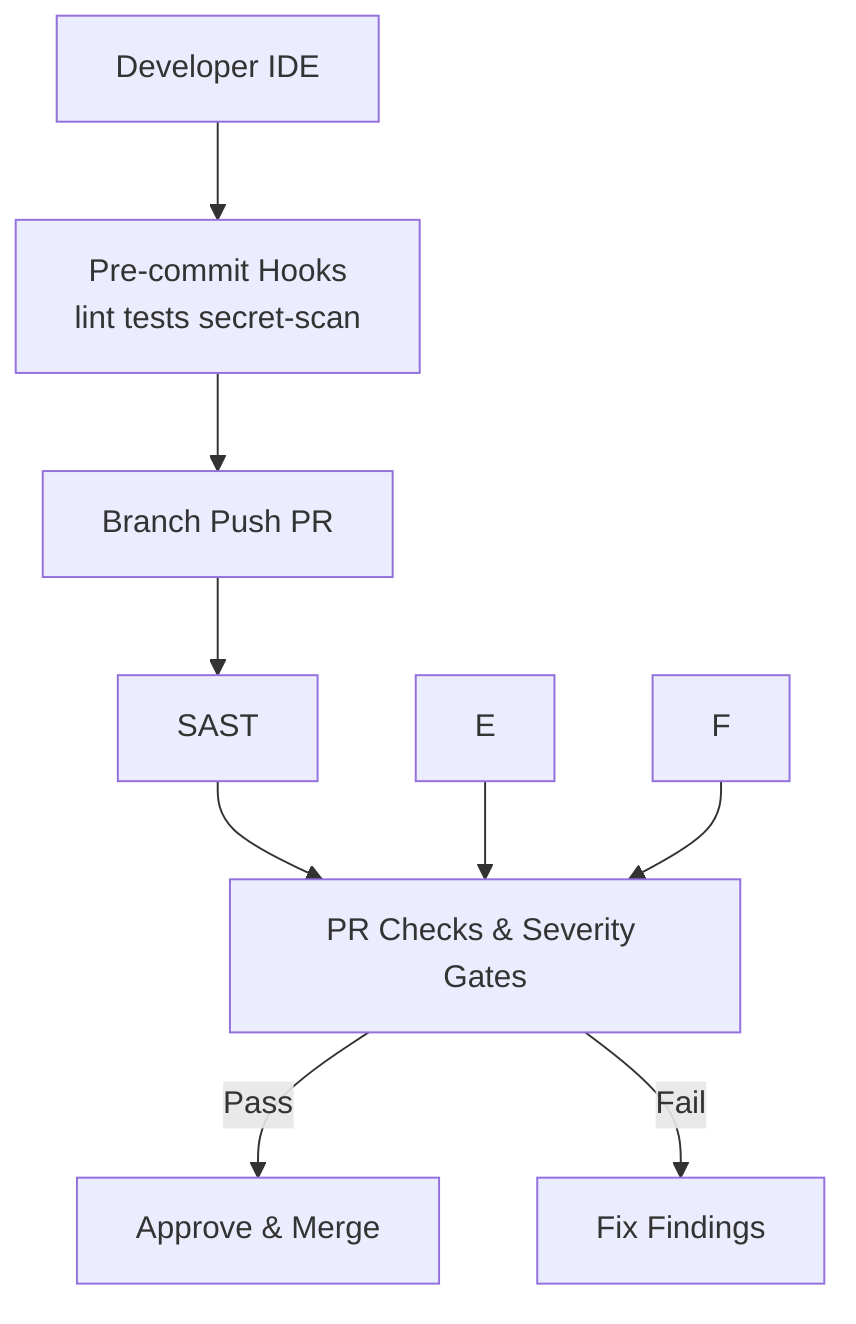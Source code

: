 flowchart TD
  A[Developer IDE] --> B[Pre-commit Hooks \n lint tests secret-scan]
  B --> C[Branch Push   PR]
  C --> D[SAST  ]
  D & E & F --> G[PR Checks & Severity Gates]
  G -->|Pass| H[Approve & Merge]
  G -->|Fail| I[Fix Findings]